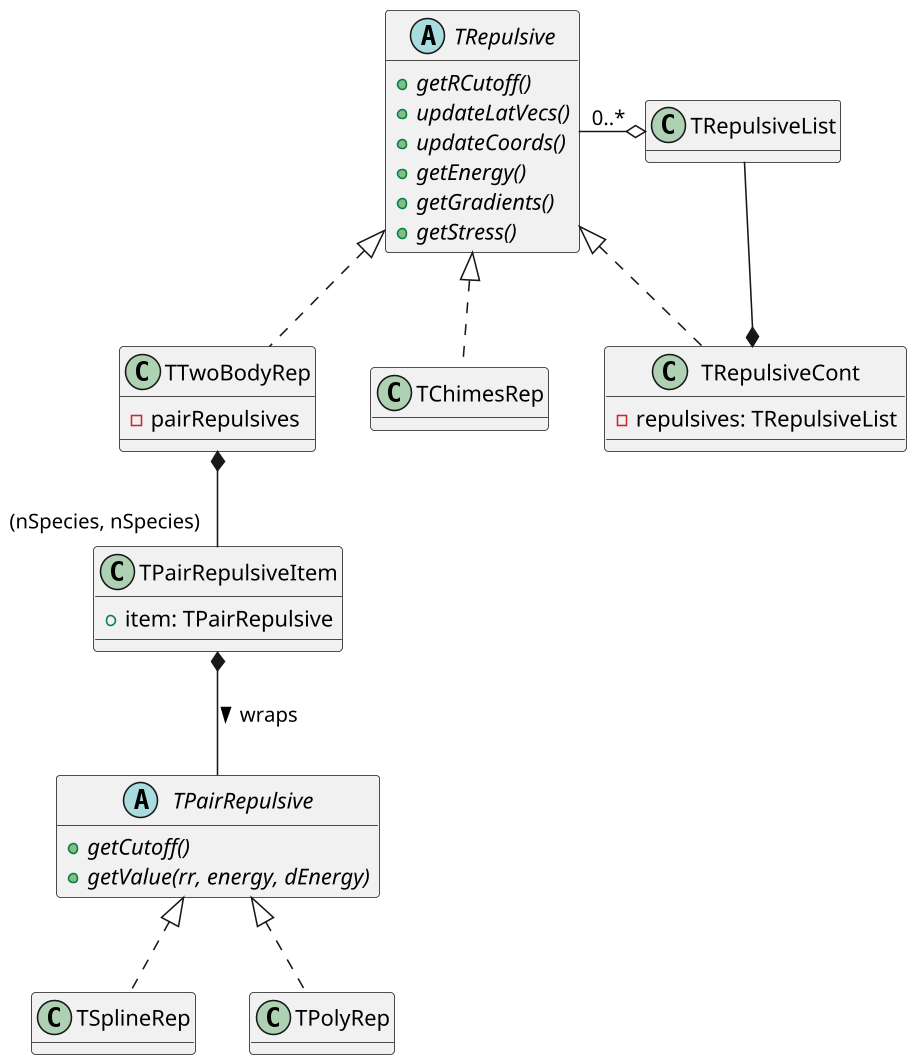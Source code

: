 @startuml repulsive
skinparam dpi 150
hide empty field

abstract class TRepulsive {
    + {abstract} getRCutoff()
    + {abstract} updateLatVecs()
    + {abstract} updateCoords()
    + {abstract} getEnergy()
    + {abstract} getGradients()
    + {abstract} getStress()
}

class TTwoBodyRep {
    - pairRepulsives
}

class TChimesRep

class TRepulsiveCont {
    - repulsives: TRepulsiveList
}

class TRepulsiveList

class TPairRepulsiveItem {
    + item: TPairRepulsive
}

abstract class TPairRepulsive {
    + {abstract} getCutoff()
    + {abstract} getValue(rr, energy, dEnergy)
}

class TSplineRep

class TPolyRep

TRepulsive <|.. TRepulsiveCont
TRepulsive "0..*" -o  TRepulsiveList
TRepulsiveList --* TRepulsiveCont
TRepulsive <|.. TTwoBodyRep
TRepulsive <|.. TChimesRep

TTwoBodyRep *-- "(nSpecies, nSpecies)" TPairRepulsiveItem

TPairRepulsiveItem *-- TPairRepulsive : wraps >

TPairRepulsive <|.. TSplineRep
TPairRepulsive <|.. TPolyRep

@enduml
